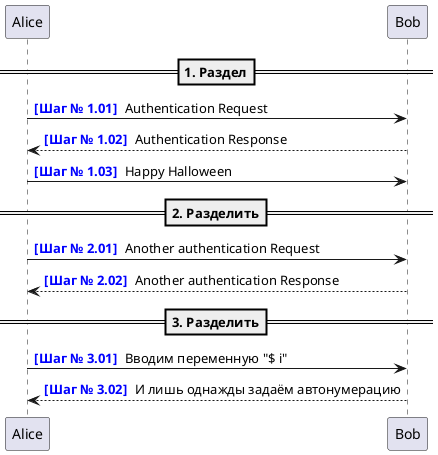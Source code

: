 @startuml

!procedure $section($section_number, $section_name)
!$section_number = $section_number+1
autonumber "<font color=blue><b>[Шаг № '$section_number.'00] "
==$section_number. $section_name==
!$i = $section_number
!endprocedure

!$H = "Раздел"
!$i = 0

$section($i,$H)
Alice -> Bob: Authentication Request
Bob --> Alice: Authentication Response
Alice -> Bob: Happy Halloween

!$H = "Разделить"
$section($i,$H)
Alice -> Bob: Another authentication Request
Alice <-- Bob: Another authentication Response

$section($i,$H)
Alice -> Bob: Вводим переменную "$ i"
Alice <-- Bob: И лишь однажды задаём автонумерацию

@enduml